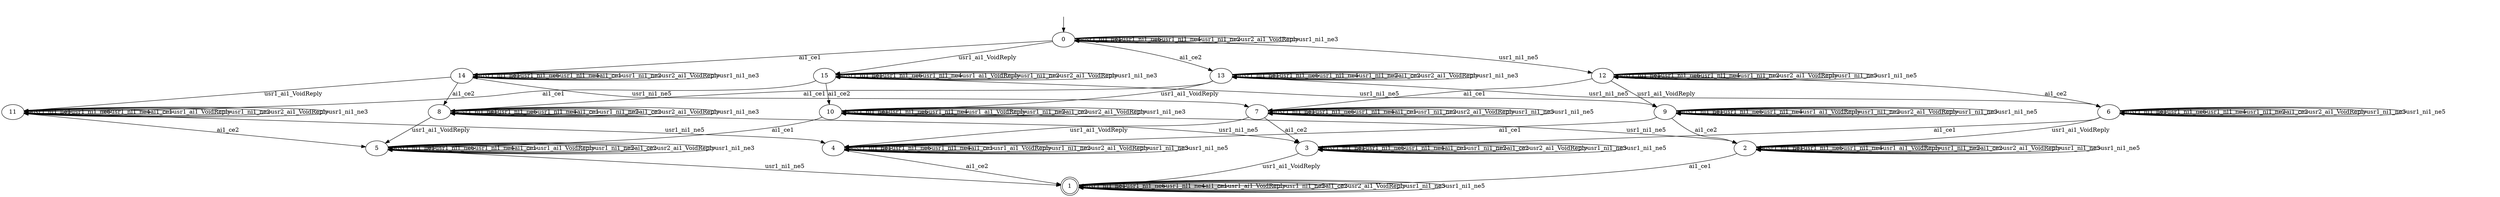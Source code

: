 digraph T2 {
0 [label="0"];
1 [label="1", shape=doublecircle];
2 [label="2"];
3 [label="3"];
4 [label="4"];
5 [label="5"];
6 [label="6"];
7 [label="7"];
8 [label="8"];
9 [label="9"];
10 [label="10"];
11 [label="11"];
12 [label="12"];
13 [label="13"];
14 [label="14"];
15 [label="15"];
0 -> 0  [label="usr1_ni1_ne1"];
0 -> 0  [label="usr1_ni1_ne6"];
0 -> 0  [label="usr1_ni1_ne4"];
0 -> 14  [label="ai1_ce1"];
0 -> 15  [label="usr1_ai1_VoidReply"];
0 -> 0  [label="usr1_ni1_ne2"];
0 -> 13  [label="ai1_ce2"];
0 -> 0  [label="usr2_ai1_VoidReply"];
0 -> 0  [label="usr1_ni1_ne3"];
0 -> 12  [label="usr1_ni1_ne5"];
1 -> 1  [label="usr1_ni1_ne1"];
1 -> 1  [label="usr1_ni1_ne6"];
1 -> 1  [label="usr1_ni1_ne4"];
1 -> 1  [label="ai1_ce1"];
1 -> 1  [label="usr1_ai1_VoidReply"];
1 -> 1  [label="usr1_ni1_ne2"];
1 -> 1  [label="ai1_ce2"];
1 -> 1  [label="usr2_ai1_VoidReply"];
1 -> 1  [label="usr1_ni1_ne3"];
1 -> 1  [label="usr1_ni1_ne5"];
2 -> 2  [label="usr1_ni1_ne1"];
2 -> 2  [label="usr1_ni1_ne6"];
2 -> 2  [label="usr1_ni1_ne4"];
2 -> 1  [label="ai1_ce1"];
2 -> 2  [label="usr1_ai1_VoidReply"];
2 -> 2  [label="usr1_ni1_ne2"];
2 -> 2  [label="ai1_ce2"];
2 -> 2  [label="usr2_ai1_VoidReply"];
2 -> 2  [label="usr1_ni1_ne3"];
2 -> 2  [label="usr1_ni1_ne5"];
3 -> 3  [label="usr1_ni1_ne1"];
3 -> 3  [label="usr1_ni1_ne6"];
3 -> 3  [label="usr1_ni1_ne4"];
3 -> 3  [label="ai1_ce1"];
3 -> 1  [label="usr1_ai1_VoidReply"];
3 -> 3  [label="usr1_ni1_ne2"];
3 -> 3  [label="ai1_ce2"];
3 -> 3  [label="usr2_ai1_VoidReply"];
3 -> 3  [label="usr1_ni1_ne3"];
3 -> 3  [label="usr1_ni1_ne5"];
4 -> 4  [label="usr1_ni1_ne1"];
4 -> 4  [label="usr1_ni1_ne6"];
4 -> 4  [label="usr1_ni1_ne4"];
4 -> 4  [label="ai1_ce1"];
4 -> 4  [label="usr1_ai1_VoidReply"];
4 -> 4  [label="usr1_ni1_ne2"];
4 -> 1  [label="ai1_ce2"];
4 -> 4  [label="usr2_ai1_VoidReply"];
4 -> 4  [label="usr1_ni1_ne3"];
4 -> 4  [label="usr1_ni1_ne5"];
5 -> 5  [label="usr1_ni1_ne1"];
5 -> 5  [label="usr1_ni1_ne6"];
5 -> 5  [label="usr1_ni1_ne4"];
5 -> 5  [label="ai1_ce1"];
5 -> 5  [label="usr1_ai1_VoidReply"];
5 -> 5  [label="usr1_ni1_ne2"];
5 -> 5  [label="ai1_ce2"];
5 -> 5  [label="usr2_ai1_VoidReply"];
5 -> 5  [label="usr1_ni1_ne3"];
5 -> 1  [label="usr1_ni1_ne5"];
6 -> 6  [label="usr1_ni1_ne1"];
6 -> 6  [label="usr1_ni1_ne6"];
6 -> 6  [label="usr1_ni1_ne4"];
6 -> 3  [label="ai1_ce1"];
6 -> 2  [label="usr1_ai1_VoidReply"];
6 -> 6  [label="usr1_ni1_ne2"];
6 -> 6  [label="ai1_ce2"];
6 -> 6  [label="usr2_ai1_VoidReply"];
6 -> 6  [label="usr1_ni1_ne3"];
6 -> 6  [label="usr1_ni1_ne5"];
7 -> 7  [label="usr1_ni1_ne1"];
7 -> 7  [label="usr1_ni1_ne6"];
7 -> 7  [label="usr1_ni1_ne4"];
7 -> 7  [label="ai1_ce1"];
7 -> 4  [label="usr1_ai1_VoidReply"];
7 -> 7  [label="usr1_ni1_ne2"];
7 -> 3  [label="ai1_ce2"];
7 -> 7  [label="usr2_ai1_VoidReply"];
7 -> 7  [label="usr1_ni1_ne3"];
7 -> 7  [label="usr1_ni1_ne5"];
8 -> 8  [label="usr1_ni1_ne1"];
8 -> 8  [label="usr1_ni1_ne6"];
8 -> 8  [label="usr1_ni1_ne4"];
8 -> 8  [label="ai1_ce1"];
8 -> 5  [label="usr1_ai1_VoidReply"];
8 -> 8  [label="usr1_ni1_ne2"];
8 -> 8  [label="ai1_ce2"];
8 -> 8  [label="usr2_ai1_VoidReply"];
8 -> 8  [label="usr1_ni1_ne3"];
8 -> 3  [label="usr1_ni1_ne5"];
9 -> 9  [label="usr1_ni1_ne1"];
9 -> 9  [label="usr1_ni1_ne6"];
9 -> 9  [label="usr1_ni1_ne4"];
9 -> 4  [label="ai1_ce1"];
9 -> 9  [label="usr1_ai1_VoidReply"];
9 -> 9  [label="usr1_ni1_ne2"];
9 -> 2  [label="ai1_ce2"];
9 -> 9  [label="usr2_ai1_VoidReply"];
9 -> 9  [label="usr1_ni1_ne3"];
9 -> 9  [label="usr1_ni1_ne5"];
10 -> 10  [label="usr1_ni1_ne1"];
10 -> 10  [label="usr1_ni1_ne6"];
10 -> 10  [label="usr1_ni1_ne4"];
10 -> 5  [label="ai1_ce1"];
10 -> 10  [label="usr1_ai1_VoidReply"];
10 -> 10  [label="usr1_ni1_ne2"];
10 -> 10  [label="ai1_ce2"];
10 -> 10  [label="usr2_ai1_VoidReply"];
10 -> 10  [label="usr1_ni1_ne3"];
10 -> 2  [label="usr1_ni1_ne5"];
11 -> 11  [label="usr1_ni1_ne1"];
11 -> 11  [label="usr1_ni1_ne6"];
11 -> 11  [label="usr1_ni1_ne4"];
11 -> 11  [label="ai1_ce1"];
11 -> 11  [label="usr1_ai1_VoidReply"];
11 -> 11  [label="usr1_ni1_ne2"];
11 -> 5  [label="ai1_ce2"];
11 -> 11  [label="usr2_ai1_VoidReply"];
11 -> 11  [label="usr1_ni1_ne3"];
11 -> 4  [label="usr1_ni1_ne5"];
12 -> 12  [label="usr1_ni1_ne1"];
12 -> 12  [label="usr1_ni1_ne6"];
12 -> 12  [label="usr1_ni1_ne4"];
12 -> 7  [label="ai1_ce1"];
12 -> 9  [label="usr1_ai1_VoidReply"];
12 -> 12  [label="usr1_ni1_ne2"];
12 -> 6  [label="ai1_ce2"];
12 -> 12  [label="usr2_ai1_VoidReply"];
12 -> 12  [label="usr1_ni1_ne3"];
12 -> 12  [label="usr1_ni1_ne5"];
13 -> 13  [label="usr1_ni1_ne1"];
13 -> 13  [label="usr1_ni1_ne6"];
13 -> 13  [label="usr1_ni1_ne4"];
13 -> 8  [label="ai1_ce1"];
13 -> 10  [label="usr1_ai1_VoidReply"];
13 -> 13  [label="usr1_ni1_ne2"];
13 -> 13  [label="ai1_ce2"];
13 -> 13  [label="usr2_ai1_VoidReply"];
13 -> 13  [label="usr1_ni1_ne3"];
13 -> 6  [label="usr1_ni1_ne5"];
14 -> 14  [label="usr1_ni1_ne1"];
14 -> 14  [label="usr1_ni1_ne6"];
14 -> 14  [label="usr1_ni1_ne4"];
14 -> 14  [label="ai1_ce1"];
14 -> 11  [label="usr1_ai1_VoidReply"];
14 -> 14  [label="usr1_ni1_ne2"];
14 -> 8  [label="ai1_ce2"];
14 -> 14  [label="usr2_ai1_VoidReply"];
14 -> 14  [label="usr1_ni1_ne3"];
14 -> 7  [label="usr1_ni1_ne5"];
15 -> 15  [label="usr1_ni1_ne1"];
15 -> 15  [label="usr1_ni1_ne6"];
15 -> 15  [label="usr1_ni1_ne4"];
15 -> 11  [label="ai1_ce1"];
15 -> 15  [label="usr1_ai1_VoidReply"];
15 -> 15  [label="usr1_ni1_ne2"];
15 -> 10  [label="ai1_ce2"];
15 -> 15  [label="usr2_ai1_VoidReply"];
15 -> 15  [label="usr1_ni1_ne3"];
15 -> 9  [label="usr1_ni1_ne5"];
__start0 [label="", shape=none];
__start0 -> 0  [label=""];
}

